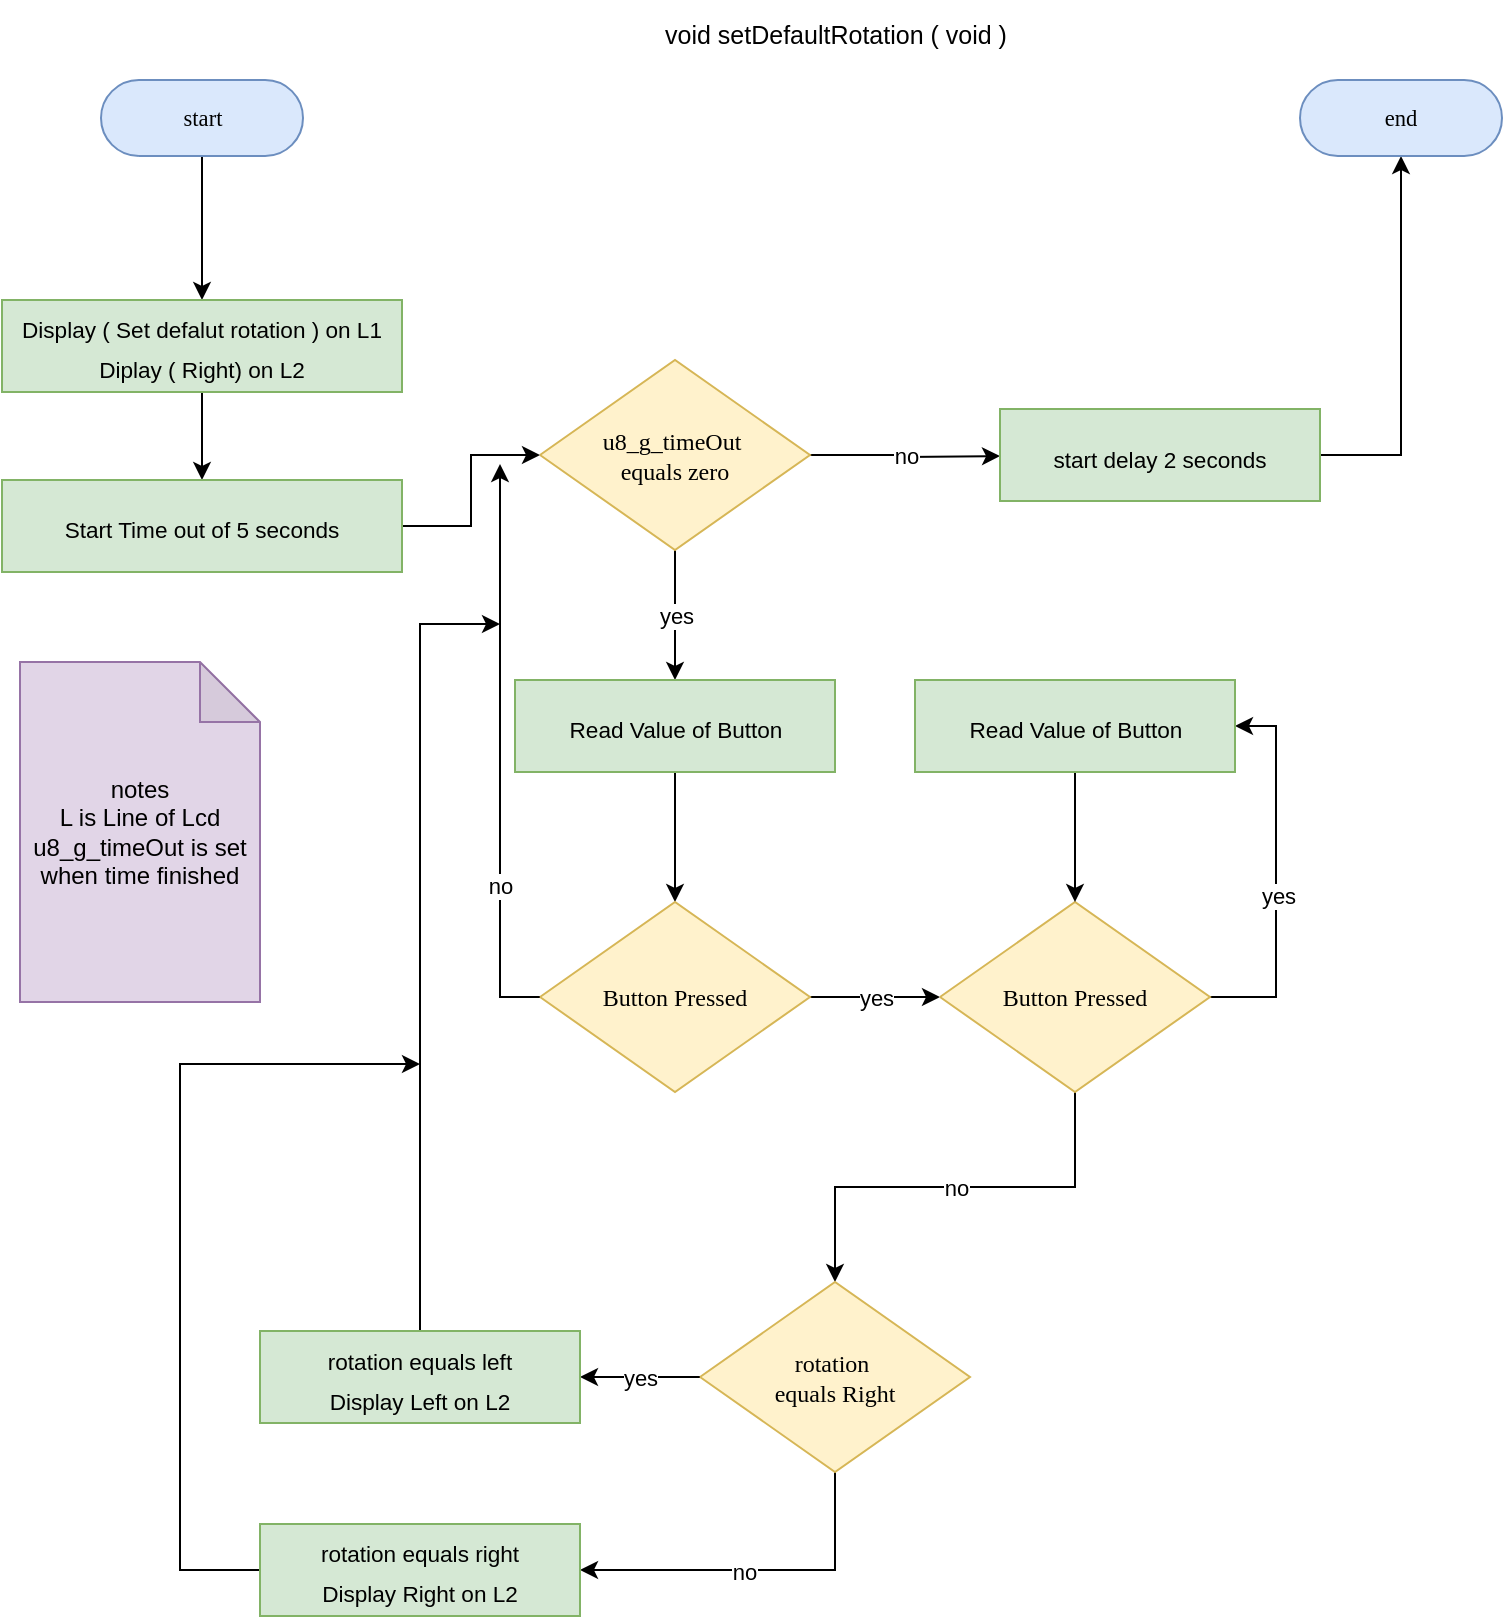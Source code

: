 <mxfile version="21.2.8" type="device">
  <diagram id="C5RBs43oDa-KdzZeNtuy" name="Page-1">
    <mxGraphModel dx="4172" dy="1685" grid="1" gridSize="10" guides="1" tooltips="1" connect="1" arrows="1" fold="1" page="1" pageScale="1" pageWidth="827" pageHeight="1169" math="0" shadow="0">
      <root>
        <mxCell id="WIyWlLk6GJQsqaUBKTNV-0" />
        <mxCell id="WIyWlLk6GJQsqaUBKTNV-1" parent="WIyWlLk6GJQsqaUBKTNV-0" />
        <mxCell id="t22loXEwvGYVSL7xWseN-3" style="edgeStyle=orthogonalEdgeStyle;rounded=0;orthogonalLoop=1;jettySize=auto;html=1;" parent="WIyWlLk6GJQsqaUBKTNV-1" source="t22loXEwvGYVSL7xWseN-0" target="t22loXEwvGYVSL7xWseN-1" edge="1">
          <mxGeometry relative="1" as="geometry" />
        </mxCell>
        <UserObject label="&lt;div style=&quot;&quot;&gt;&lt;font style=&quot;direction: ltr; letter-spacing: 0px; line-height: 120%; opacity: 1; font-size: 11.29px;&quot;&gt;start&lt;/font&gt;&lt;/div&gt;" Function="EN_DIO_Error_T DIO_init(uint8_t pinNumber, EN_DIO_PORT_T portNumber, EN_DIO_DIRECTION_T direction);" tags="Flowchart" id="t22loXEwvGYVSL7xWseN-0">
          <mxCell style="verticalAlign=middle;align=center;overflow=width;vsdxID=30;fillColor=#dae8fc;shape=stencil(tVLREoIgEPwaHnEQxsl3s/9gEpSJwDko7e+DsEkze2l627vdu5uFRaxyHe8FosR5sCcxqMZ3iO0Rpcp0ApQPCLEasUpaEC3Yi2lS3fOojOhsr3HDmObyMtsVcYqS29Qh5FEfklwrM5OXeUa/yjkcAwfr7TDpiyTfXvjkMR+Vw2A998qaBac5tAKHU1hq3i4oNwjRr9ofvayt/+Rk+yX/4iWA159KpXWKxJx/z0Bopfyw+g4=);strokeColor=#6c8ebf;spacingTop=-1;spacingBottom=-1;spacingLeft=-1;spacingRight=-1;points=[[0.5,1,0],[0.5,0,0],[0,0.5,0],[1,0.5,0]];labelBackgroundColor=none;rounded=1;html=1;whiteSpace=wrap;fontFamily=Calibri;" parent="WIyWlLk6GJQsqaUBKTNV-1" vertex="1">
            <mxGeometry x="-3219.5" y="-1092" width="101" height="38" as="geometry" />
          </mxCell>
        </UserObject>
        <mxCell id="Sz5I-C2nNWflKFqn1XSB-1" style="edgeStyle=orthogonalEdgeStyle;rounded=0;orthogonalLoop=1;jettySize=auto;html=1;entryX=0.5;entryY=0;entryDx=0;entryDy=0;" edge="1" parent="WIyWlLk6GJQsqaUBKTNV-1" source="t22loXEwvGYVSL7xWseN-1" target="Sz5I-C2nNWflKFqn1XSB-0">
          <mxGeometry relative="1" as="geometry" />
        </mxCell>
        <mxCell id="t22loXEwvGYVSL7xWseN-1" value="&lt;font style=&quot;font-size: 11.29px;&quot;&gt;Display ( Set defalut rotation ) on L1&lt;br&gt;Diplay ( Right) on L2&lt;br&gt;&lt;/font&gt;" style="rounded=0;whiteSpace=wrap;html=1;fontSize=16;fillColor=#d5e8d4;strokeColor=#82b366;" parent="WIyWlLk6GJQsqaUBKTNV-1" vertex="1">
          <mxGeometry x="-3269" y="-982" width="200" height="46" as="geometry" />
        </mxCell>
        <mxCell id="t22loXEwvGYVSL7xWseN-12" value="&lt;font style=&quot;font-size: 11px;&quot;&gt;yes&lt;/font&gt;" style="edgeStyle=orthogonalEdgeStyle;rounded=0;orthogonalLoop=1;jettySize=auto;html=1;entryX=0.5;entryY=0;entryDx=0;entryDy=0;" parent="WIyWlLk6GJQsqaUBKTNV-1" source="t22loXEwvGYVSL7xWseN-4" target="t22loXEwvGYVSL7xWseN-11" edge="1">
          <mxGeometry relative="1" as="geometry" />
        </mxCell>
        <mxCell id="t22loXEwvGYVSL7xWseN-24" value="no" style="edgeStyle=orthogonalEdgeStyle;rounded=0;orthogonalLoop=1;jettySize=auto;html=1;" parent="WIyWlLk6GJQsqaUBKTNV-1" source="t22loXEwvGYVSL7xWseN-4" edge="1">
          <mxGeometry relative="1" as="geometry">
            <mxPoint x="-2770" y="-904" as="targetPoint" />
          </mxGeometry>
        </mxCell>
        <UserObject label="u8_g_timeOut&amp;nbsp;&lt;br&gt;equals zero" Function="EN_DIO_Error_T DIO_init(uint8_t pinNumber, EN_DIO_PORT_T portNumber, EN_DIO_DIRECTION_T direction);" tags="Flowchart" id="t22loXEwvGYVSL7xWseN-4">
          <mxCell style="vsdxID=219;fillColor=#fff2cc;shape=stencil(UzV2Ls5ILEhVNTIoLinKz04tz0wpyVA1dlE1MsrMy0gtyiwBslSNXVWNndPyi1LTi/JL81Ig/IJEkEoQKze/DGRCBUSfAUiHkUElhGcK4bpBVOZk5iGpNEVVikeloQHZpsK0YlWLz1QgA+HFtMycHEgIIcujBwlQCBKcxq4A);strokeColor=#d6b656;spacingTop=-1;spacingBottom=-1;spacingLeft=-1;spacingRight=-1;points=[[0,0.5,0],[1,0.5,0],[0.5,0,0],[0.5,1,0]];labelBackgroundColor=none;rounded=1;html=1;whiteSpace=wrap;fontFamily=Calibri;" parent="WIyWlLk6GJQsqaUBKTNV-1" vertex="1">
            <mxGeometry x="-3000" y="-952" width="135" height="95" as="geometry" />
          </mxCell>
        </UserObject>
        <mxCell id="t22loXEwvGYVSL7xWseN-7" value="notes&lt;br&gt;L is Line of Lcd&lt;br&gt;u8_g_timeOut is set when time finished" style="shape=note;whiteSpace=wrap;html=1;backgroundOutline=1;darkOpacity=0.05;fillColor=#e1d5e7;strokeColor=#9673a6;" parent="WIyWlLk6GJQsqaUBKTNV-1" vertex="1">
          <mxGeometry x="-3260" y="-801" width="120" height="170" as="geometry" />
        </mxCell>
        <mxCell id="Sz5I-C2nNWflKFqn1XSB-5" style="edgeStyle=orthogonalEdgeStyle;rounded=0;orthogonalLoop=1;jettySize=auto;html=1;" edge="1" parent="WIyWlLk6GJQsqaUBKTNV-1" source="t22loXEwvGYVSL7xWseN-11" target="Sz5I-C2nNWflKFqn1XSB-3">
          <mxGeometry relative="1" as="geometry" />
        </mxCell>
        <mxCell id="t22loXEwvGYVSL7xWseN-11" value="&lt;font style=&quot;font-size: 11.29px;&quot;&gt;Read Value of Button&lt;br&gt;&lt;/font&gt;" style="rounded=0;whiteSpace=wrap;html=1;fontSize=16;fillColor=#d5e8d4;strokeColor=#82b366;" parent="WIyWlLk6GJQsqaUBKTNV-1" vertex="1">
          <mxGeometry x="-3012.5" y="-792" width="160" height="46" as="geometry" />
        </mxCell>
        <mxCell id="t22loXEwvGYVSL7xWseN-32" value="&lt;font style=&quot;font-size: 12.5px;&quot;&gt;void setDefaultRotation ( void )&lt;/font&gt;" style="text;html=1;strokeColor=none;fillColor=none;align=center;verticalAlign=middle;whiteSpace=wrap;rounded=0;" parent="WIyWlLk6GJQsqaUBKTNV-1" vertex="1">
          <mxGeometry x="-2952.5" y="-1132" width="200" height="36" as="geometry" />
        </mxCell>
        <mxCell id="Sz5I-C2nNWflKFqn1XSB-2" style="edgeStyle=orthogonalEdgeStyle;rounded=0;orthogonalLoop=1;jettySize=auto;html=1;entryX=0;entryY=0.5;entryDx=0;entryDy=0;entryPerimeter=0;" edge="1" parent="WIyWlLk6GJQsqaUBKTNV-1" source="Sz5I-C2nNWflKFqn1XSB-0" target="t22loXEwvGYVSL7xWseN-4">
          <mxGeometry relative="1" as="geometry" />
        </mxCell>
        <mxCell id="Sz5I-C2nNWflKFqn1XSB-0" value="&lt;font style=&quot;font-size: 11.29px;&quot;&gt;Start Time out of 5 seconds&lt;br&gt;&lt;/font&gt;" style="rounded=0;whiteSpace=wrap;html=1;fontSize=16;fillColor=#d5e8d4;strokeColor=#82b366;" vertex="1" parent="WIyWlLk6GJQsqaUBKTNV-1">
          <mxGeometry x="-3269" y="-892" width="200" height="46" as="geometry" />
        </mxCell>
        <mxCell id="Sz5I-C2nNWflKFqn1XSB-8" value="yes" style="edgeStyle=orthogonalEdgeStyle;rounded=0;orthogonalLoop=1;jettySize=auto;html=1;entryX=0;entryY=0.5;entryDx=0;entryDy=0;entryPerimeter=0;" edge="1" parent="WIyWlLk6GJQsqaUBKTNV-1" source="Sz5I-C2nNWflKFqn1XSB-3" target="Sz5I-C2nNWflKFqn1XSB-7">
          <mxGeometry relative="1" as="geometry" />
        </mxCell>
        <mxCell id="Sz5I-C2nNWflKFqn1XSB-12" style="edgeStyle=orthogonalEdgeStyle;rounded=0;orthogonalLoop=1;jettySize=auto;html=1;exitX=0;exitY=0.5;exitDx=0;exitDy=0;exitPerimeter=0;" edge="1" parent="WIyWlLk6GJQsqaUBKTNV-1" source="Sz5I-C2nNWflKFqn1XSB-3">
          <mxGeometry relative="1" as="geometry">
            <mxPoint x="-3020" y="-900" as="targetPoint" />
            <Array as="points">
              <mxPoint x="-3020" y="-633" />
              <mxPoint x="-3020" y="-894" />
            </Array>
          </mxGeometry>
        </mxCell>
        <mxCell id="Sz5I-C2nNWflKFqn1XSB-13" value="no" style="edgeLabel;html=1;align=center;verticalAlign=middle;resizable=0;points=[];" vertex="1" connectable="0" parent="Sz5I-C2nNWflKFqn1XSB-12">
          <mxGeometry x="-0.468" relative="1" as="geometry">
            <mxPoint as="offset" />
          </mxGeometry>
        </mxCell>
        <UserObject label="Button Pressed" Function="EN_DIO_Error_T DIO_init(uint8_t pinNumber, EN_DIO_PORT_T portNumber, EN_DIO_DIRECTION_T direction);" tags="Flowchart" id="Sz5I-C2nNWflKFqn1XSB-3">
          <mxCell style="vsdxID=219;fillColor=#fff2cc;shape=stencil(UzV2Ls5ILEhVNTIoLinKz04tz0wpyVA1dlE1MsrMy0gtyiwBslSNXVWNndPyi1LTi/JL81Ig/IJEkEoQKze/DGRCBUSfAUiHkUElhGcK4bpBVOZk5iGpNEVVikeloQHZpsK0YlWLz1QgA+HFtMycHEgIIcujBwlQCBKcxq4A);strokeColor=#d6b656;spacingTop=-1;spacingBottom=-1;spacingLeft=-1;spacingRight=-1;points=[[0,0.5,0],[1,0.5,0],[0.5,0,0],[0.5,1,0]];labelBackgroundColor=none;rounded=1;html=1;whiteSpace=wrap;fontFamily=Calibri;" vertex="1" parent="WIyWlLk6GJQsqaUBKTNV-1">
            <mxGeometry x="-3000" y="-681" width="135" height="95" as="geometry" />
          </mxCell>
        </UserObject>
        <mxCell id="Sz5I-C2nNWflKFqn1XSB-15" style="edgeStyle=orthogonalEdgeStyle;rounded=0;orthogonalLoop=1;jettySize=auto;html=1;entryX=1;entryY=0.5;entryDx=0;entryDy=0;" edge="1" parent="WIyWlLk6GJQsqaUBKTNV-1" source="Sz5I-C2nNWflKFqn1XSB-7" target="Sz5I-C2nNWflKFqn1XSB-9">
          <mxGeometry relative="1" as="geometry">
            <Array as="points">
              <mxPoint x="-2632" y="-633" />
              <mxPoint x="-2632" y="-769" />
            </Array>
          </mxGeometry>
        </mxCell>
        <mxCell id="Sz5I-C2nNWflKFqn1XSB-16" value="yes" style="edgeLabel;html=1;align=center;verticalAlign=middle;resizable=0;points=[];" vertex="1" connectable="0" parent="Sz5I-C2nNWflKFqn1XSB-15">
          <mxGeometry x="-0.106" y="-1" relative="1" as="geometry">
            <mxPoint y="1" as="offset" />
          </mxGeometry>
        </mxCell>
        <mxCell id="Sz5I-C2nNWflKFqn1XSB-19" value="no" style="edgeStyle=orthogonalEdgeStyle;rounded=0;orthogonalLoop=1;jettySize=auto;html=1;entryX=0.5;entryY=0;entryDx=0;entryDy=0;entryPerimeter=0;" edge="1" parent="WIyWlLk6GJQsqaUBKTNV-1" source="Sz5I-C2nNWflKFqn1XSB-7" target="Sz5I-C2nNWflKFqn1XSB-18">
          <mxGeometry relative="1" as="geometry" />
        </mxCell>
        <UserObject label="Button Pressed" Function="EN_DIO_Error_T DIO_init(uint8_t pinNumber, EN_DIO_PORT_T portNumber, EN_DIO_DIRECTION_T direction);" tags="Flowchart" id="Sz5I-C2nNWflKFqn1XSB-7">
          <mxCell style="vsdxID=219;fillColor=#fff2cc;shape=stencil(UzV2Ls5ILEhVNTIoLinKz04tz0wpyVA1dlE1MsrMy0gtyiwBslSNXVWNndPyi1LTi/JL81Ig/IJEkEoQKze/DGRCBUSfAUiHkUElhGcK4bpBVOZk5iGpNEVVikeloQHZpsK0YlWLz1QgA+HFtMycHEgIIcujBwlQCBKcxq4A);strokeColor=#d6b656;spacingTop=-1;spacingBottom=-1;spacingLeft=-1;spacingRight=-1;points=[[0,0.5,0],[1,0.5,0],[0.5,0,0],[0.5,1,0]];labelBackgroundColor=none;rounded=1;html=1;whiteSpace=wrap;fontFamily=Calibri;" vertex="1" parent="WIyWlLk6GJQsqaUBKTNV-1">
            <mxGeometry x="-2800" y="-681" width="135" height="95" as="geometry" />
          </mxCell>
        </UserObject>
        <mxCell id="Sz5I-C2nNWflKFqn1XSB-17" style="edgeStyle=orthogonalEdgeStyle;rounded=0;orthogonalLoop=1;jettySize=auto;html=1;entryX=0.5;entryY=0;entryDx=0;entryDy=0;entryPerimeter=0;" edge="1" parent="WIyWlLk6GJQsqaUBKTNV-1" source="Sz5I-C2nNWflKFqn1XSB-9" target="Sz5I-C2nNWflKFqn1XSB-7">
          <mxGeometry relative="1" as="geometry" />
        </mxCell>
        <mxCell id="Sz5I-C2nNWflKFqn1XSB-9" value="&lt;font style=&quot;font-size: 11.29px;&quot;&gt;Read Value of Button&lt;br&gt;&lt;/font&gt;" style="rounded=0;whiteSpace=wrap;html=1;fontSize=16;fillColor=#d5e8d4;strokeColor=#82b366;" vertex="1" parent="WIyWlLk6GJQsqaUBKTNV-1">
          <mxGeometry x="-2812.5" y="-792" width="160" height="46" as="geometry" />
        </mxCell>
        <mxCell id="Sz5I-C2nNWflKFqn1XSB-23" value="yes" style="edgeStyle=orthogonalEdgeStyle;rounded=0;orthogonalLoop=1;jettySize=auto;html=1;" edge="1" parent="WIyWlLk6GJQsqaUBKTNV-1" source="Sz5I-C2nNWflKFqn1XSB-18" target="Sz5I-C2nNWflKFqn1XSB-21">
          <mxGeometry relative="1" as="geometry" />
        </mxCell>
        <mxCell id="Sz5I-C2nNWflKFqn1XSB-28" style="edgeStyle=orthogonalEdgeStyle;rounded=0;orthogonalLoop=1;jettySize=auto;html=1;exitX=0.5;exitY=1;exitDx=0;exitDy=0;exitPerimeter=0;entryX=1;entryY=0.5;entryDx=0;entryDy=0;" edge="1" parent="WIyWlLk6GJQsqaUBKTNV-1" source="Sz5I-C2nNWflKFqn1XSB-18" target="Sz5I-C2nNWflKFqn1XSB-27">
          <mxGeometry relative="1" as="geometry" />
        </mxCell>
        <mxCell id="Sz5I-C2nNWflKFqn1XSB-29" value="no" style="edgeLabel;html=1;align=center;verticalAlign=middle;resizable=0;points=[];" vertex="1" connectable="0" parent="Sz5I-C2nNWflKFqn1XSB-28">
          <mxGeometry x="0.082" y="1" relative="1" as="geometry">
            <mxPoint x="1" as="offset" />
          </mxGeometry>
        </mxCell>
        <UserObject label="rotation&amp;nbsp;&lt;br&gt;equals Right" Function="EN_DIO_Error_T DIO_init(uint8_t pinNumber, EN_DIO_PORT_T portNumber, EN_DIO_DIRECTION_T direction);" tags="Flowchart" id="Sz5I-C2nNWflKFqn1XSB-18">
          <mxCell style="vsdxID=219;fillColor=#fff2cc;shape=stencil(UzV2Ls5ILEhVNTIoLinKz04tz0wpyVA1dlE1MsrMy0gtyiwBslSNXVWNndPyi1LTi/JL81Ig/IJEkEoQKze/DGRCBUSfAUiHkUElhGcK4bpBVOZk5iGpNEVVikeloQHZpsK0YlWLz1QgA+HFtMycHEgIIcujBwlQCBKcxq4A);strokeColor=#d6b656;spacingTop=-1;spacingBottom=-1;spacingLeft=-1;spacingRight=-1;points=[[0,0.5,0],[1,0.5,0],[0.5,0,0],[0.5,1,0]];labelBackgroundColor=none;rounded=1;html=1;whiteSpace=wrap;fontFamily=Calibri;" vertex="1" parent="WIyWlLk6GJQsqaUBKTNV-1">
            <mxGeometry x="-2920" y="-491" width="135" height="95" as="geometry" />
          </mxCell>
        </UserObject>
        <mxCell id="Sz5I-C2nNWflKFqn1XSB-25" style="edgeStyle=orthogonalEdgeStyle;rounded=0;orthogonalLoop=1;jettySize=auto;html=1;" edge="1" parent="WIyWlLk6GJQsqaUBKTNV-1" source="Sz5I-C2nNWflKFqn1XSB-21">
          <mxGeometry relative="1" as="geometry">
            <mxPoint x="-3020" y="-820" as="targetPoint" />
            <Array as="points">
              <mxPoint x="-3060" y="-820" />
            </Array>
          </mxGeometry>
        </mxCell>
        <mxCell id="Sz5I-C2nNWflKFqn1XSB-21" value="&lt;font style=&quot;font-size: 11.29px;&quot;&gt;rotation equals left&lt;br&gt;Display Left on L2&lt;br&gt;&lt;/font&gt;" style="rounded=0;whiteSpace=wrap;html=1;fontSize=16;fillColor=#d5e8d4;strokeColor=#82b366;" vertex="1" parent="WIyWlLk6GJQsqaUBKTNV-1">
          <mxGeometry x="-3140" y="-466.5" width="160" height="46" as="geometry" />
        </mxCell>
        <mxCell id="Sz5I-C2nNWflKFqn1XSB-30" style="edgeStyle=orthogonalEdgeStyle;rounded=0;orthogonalLoop=1;jettySize=auto;html=1;" edge="1" parent="WIyWlLk6GJQsqaUBKTNV-1" source="Sz5I-C2nNWflKFqn1XSB-27">
          <mxGeometry relative="1" as="geometry">
            <mxPoint x="-3060" y="-600" as="targetPoint" />
            <Array as="points">
              <mxPoint x="-3180" y="-347" />
              <mxPoint x="-3180" y="-600" />
            </Array>
          </mxGeometry>
        </mxCell>
        <mxCell id="Sz5I-C2nNWflKFqn1XSB-27" value="&lt;font style=&quot;font-size: 11.29px;&quot;&gt;rotation equals right&lt;br&gt;Display Right on L2&lt;br&gt;&lt;/font&gt;" style="rounded=0;whiteSpace=wrap;html=1;fontSize=16;fillColor=#d5e8d4;strokeColor=#82b366;" vertex="1" parent="WIyWlLk6GJQsqaUBKTNV-1">
          <mxGeometry x="-3140" y="-370" width="160" height="46" as="geometry" />
        </mxCell>
        <mxCell id="Sz5I-C2nNWflKFqn1XSB-33" style="edgeStyle=orthogonalEdgeStyle;rounded=0;orthogonalLoop=1;jettySize=auto;html=1;entryX=0.5;entryY=1;entryDx=0;entryDy=0;entryPerimeter=0;" edge="1" parent="WIyWlLk6GJQsqaUBKTNV-1" source="Sz5I-C2nNWflKFqn1XSB-31" target="Sz5I-C2nNWflKFqn1XSB-32">
          <mxGeometry relative="1" as="geometry">
            <Array as="points">
              <mxPoint x="-2570" y="-904" />
            </Array>
          </mxGeometry>
        </mxCell>
        <mxCell id="Sz5I-C2nNWflKFqn1XSB-31" value="&lt;font style=&quot;font-size: 11.29px;&quot;&gt;start delay 2 seconds&lt;br&gt;&lt;/font&gt;" style="rounded=0;whiteSpace=wrap;html=1;fontSize=16;fillColor=#d5e8d4;strokeColor=#82b366;" vertex="1" parent="WIyWlLk6GJQsqaUBKTNV-1">
          <mxGeometry x="-2770" y="-927.5" width="160" height="46" as="geometry" />
        </mxCell>
        <UserObject label="&lt;div style=&quot;&quot;&gt;&lt;font style=&quot;direction: ltr; letter-spacing: 0px; line-height: 120%; opacity: 1; font-size: 11.29px;&quot;&gt;end&lt;/font&gt;&lt;/div&gt;" Function="EN_DIO_Error_T DIO_init(uint8_t pinNumber, EN_DIO_PORT_T portNumber, EN_DIO_DIRECTION_T direction);" tags="Flowchart" id="Sz5I-C2nNWflKFqn1XSB-32">
          <mxCell style="verticalAlign=middle;align=center;overflow=width;vsdxID=30;fillColor=#dae8fc;shape=stencil(tVLREoIgEPwaHnEQxsl3s/9gEpSJwDko7e+DsEkze2l627vdu5uFRaxyHe8FosR5sCcxqMZ3iO0Rpcp0ApQPCLEasUpaEC3Yi2lS3fOojOhsr3HDmObyMtsVcYqS29Qh5FEfklwrM5OXeUa/yjkcAwfr7TDpiyTfXvjkMR+Vw2A998qaBac5tAKHU1hq3i4oNwjRr9ofvayt/+Rk+yX/4iWA159KpXWKxJx/z0Bopfyw+g4=);strokeColor=#6c8ebf;spacingTop=-1;spacingBottom=-1;spacingLeft=-1;spacingRight=-1;points=[[0.5,1,0],[0.5,0,0],[0,0.5,0],[1,0.5,0]];labelBackgroundColor=none;rounded=1;html=1;whiteSpace=wrap;fontFamily=Calibri;" vertex="1" parent="WIyWlLk6GJQsqaUBKTNV-1">
            <mxGeometry x="-2620" y="-1092" width="101" height="38" as="geometry" />
          </mxCell>
        </UserObject>
      </root>
    </mxGraphModel>
  </diagram>
</mxfile>
